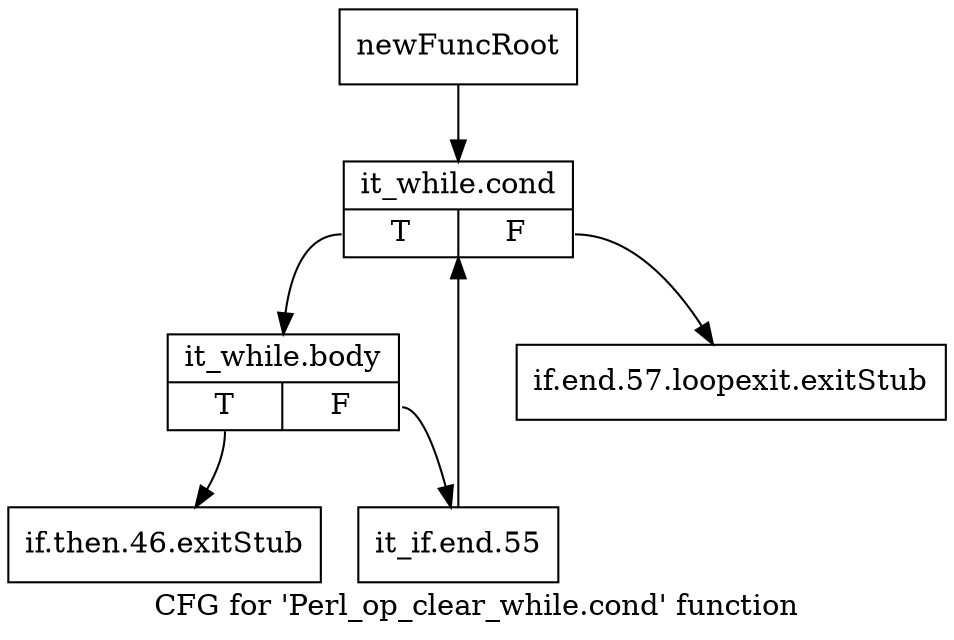 digraph "CFG for 'Perl_op_clear_while.cond' function" {
	label="CFG for 'Perl_op_clear_while.cond' function";

	Node0x4bf55c0 [shape=record,label="{newFuncRoot}"];
	Node0x4bf55c0 -> Node0x4bf56b0;
	Node0x4bf5610 [shape=record,label="{if.end.57.loopexit.exitStub}"];
	Node0x4bf5660 [shape=record,label="{if.then.46.exitStub}"];
	Node0x4bf56b0 [shape=record,label="{it_while.cond|{<s0>T|<s1>F}}"];
	Node0x4bf56b0:s0 -> Node0x4bf5700;
	Node0x4bf56b0:s1 -> Node0x4bf5610;
	Node0x4bf5700 [shape=record,label="{it_while.body|{<s0>T|<s1>F}}"];
	Node0x4bf5700:s0 -> Node0x4bf5660;
	Node0x4bf5700:s1 -> Node0x4bf5750;
	Node0x4bf5750 [shape=record,label="{it_if.end.55}"];
	Node0x4bf5750 -> Node0x4bf56b0;
}
